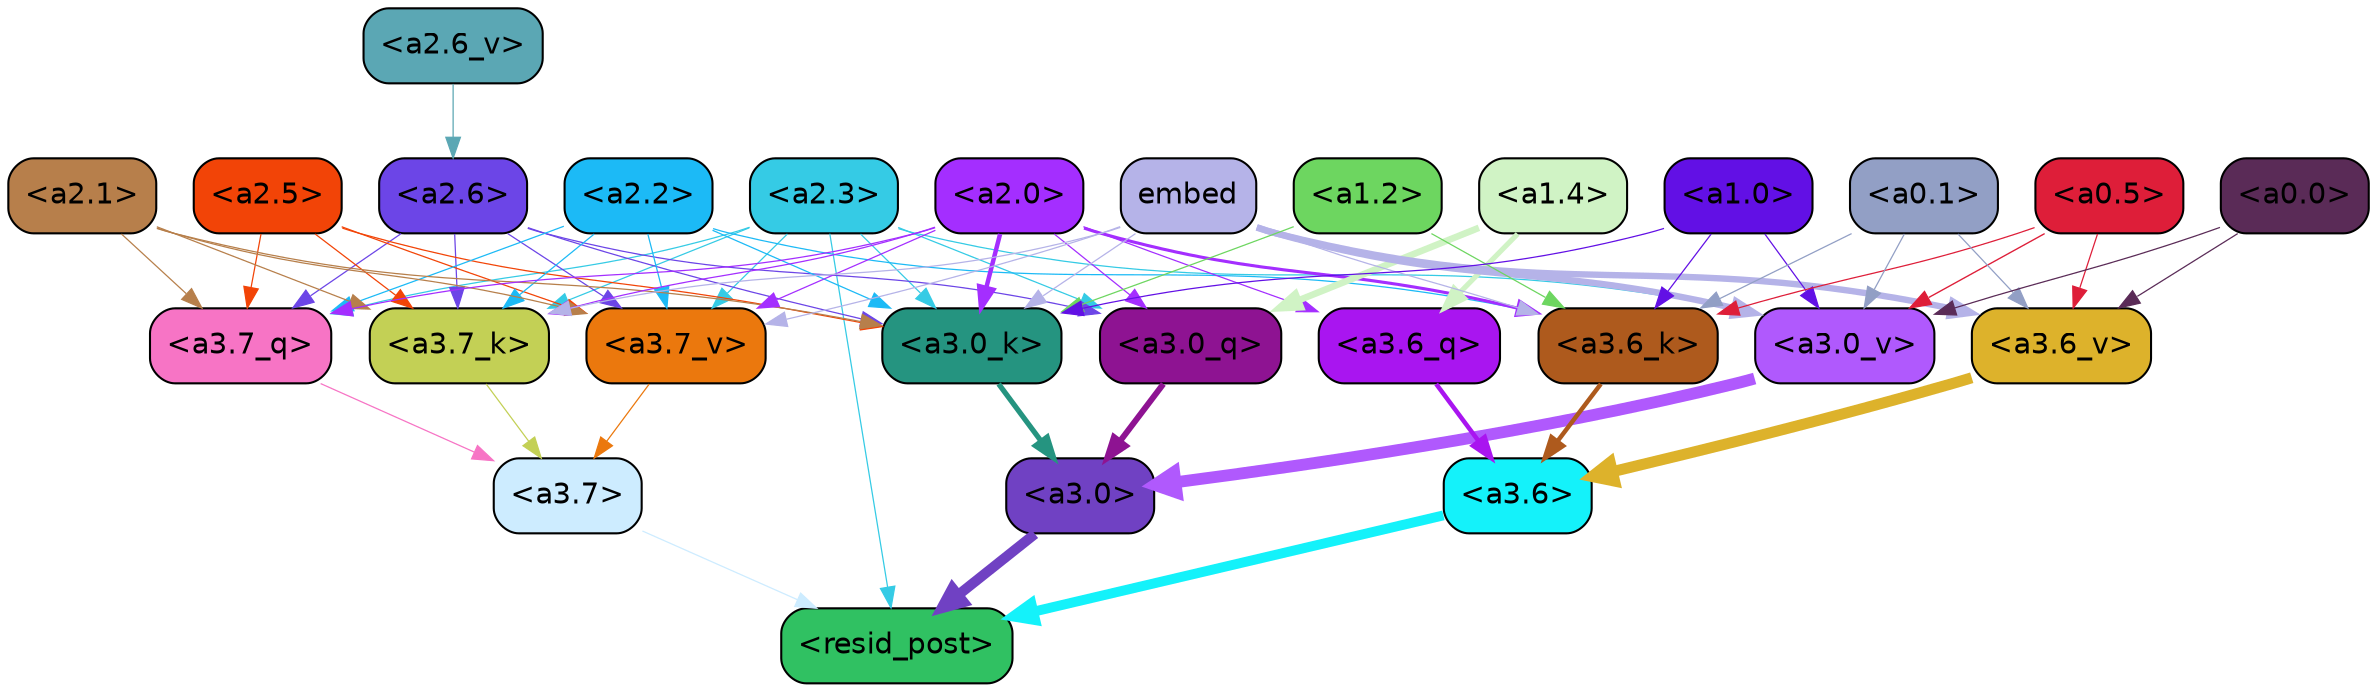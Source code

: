 strict digraph "" {
	graph [bgcolor=transparent,
		layout=dot,
		overlap=false,
		splines=true
	];
	"<a3.7>"	[color=black,
		fillcolor="#cdecff",
		fontname=Helvetica,
		shape=box,
		style="filled, rounded"];
	"<resid_post>"	[color=black,
		fillcolor="#30c162",
		fontname=Helvetica,
		shape=box,
		style="filled, rounded"];
	"<a3.7>" -> "<resid_post>"	[color="#cdecff",
		penwidth=0.6];
	"<a3.6>"	[color=black,
		fillcolor="#14f2fa",
		fontname=Helvetica,
		shape=box,
		style="filled, rounded"];
	"<a3.6>" -> "<resid_post>"	[color="#14f2fa",
		penwidth=4.7534414529800415];
	"<a3.0>"	[color=black,
		fillcolor="#7041c3",
		fontname=Helvetica,
		shape=box,
		style="filled, rounded"];
	"<a3.0>" -> "<resid_post>"	[color="#7041c3",
		penwidth=4.898576855659485];
	"<a2.3>"	[color=black,
		fillcolor="#35cbe5",
		fontname=Helvetica,
		shape=box,
		style="filled, rounded"];
	"<a2.3>" -> "<resid_post>"	[color="#35cbe5",
		penwidth=0.6];
	"<a3.7_q>"	[color=black,
		fillcolor="#f774c5",
		fontname=Helvetica,
		shape=box,
		style="filled, rounded"];
	"<a2.3>" -> "<a3.7_q>"	[color="#35cbe5",
		penwidth=0.6];
	"<a3.0_q>"	[color=black,
		fillcolor="#8e1392",
		fontname=Helvetica,
		shape=box,
		style="filled, rounded"];
	"<a2.3>" -> "<a3.0_q>"	[color="#35cbe5",
		penwidth=0.6];
	"<a3.7_k>"	[color=black,
		fillcolor="#c3d055",
		fontname=Helvetica,
		shape=box,
		style="filled, rounded"];
	"<a2.3>" -> "<a3.7_k>"	[color="#35cbe5",
		penwidth=0.6];
	"<a3.0_k>"	[color=black,
		fillcolor="#259480",
		fontname=Helvetica,
		shape=box,
		style="filled, rounded"];
	"<a2.3>" -> "<a3.0_k>"	[color="#35cbe5",
		penwidth=0.6];
	"<a3.7_v>"	[color=black,
		fillcolor="#eb780d",
		fontname=Helvetica,
		shape=box,
		style="filled, rounded"];
	"<a2.3>" -> "<a3.7_v>"	[color="#35cbe5",
		penwidth=0.6];
	"<a3.0_v>"	[color=black,
		fillcolor="#b059fd",
		fontname=Helvetica,
		shape=box,
		style="filled, rounded"];
	"<a2.3>" -> "<a3.0_v>"	[color="#35cbe5",
		penwidth=0.6];
	"<a3.7_q>" -> "<a3.7>"	[color="#f774c5",
		penwidth=0.6];
	"<a3.6_q>"	[color=black,
		fillcolor="#a915f0",
		fontname=Helvetica,
		shape=box,
		style="filled, rounded"];
	"<a3.6_q>" -> "<a3.6>"	[color="#a915f0",
		penwidth=2.160832464694977];
	"<a3.0_q>" -> "<a3.0>"	[color="#8e1392",
		penwidth=2.870753765106201];
	"<a3.7_k>" -> "<a3.7>"	[color="#c3d055",
		penwidth=0.6];
	"<a3.6_k>"	[color=black,
		fillcolor="#ae5a1d",
		fontname=Helvetica,
		shape=box,
		style="filled, rounded"];
	"<a3.6_k>" -> "<a3.6>"	[color="#ae5a1d",
		penwidth=2.13908451795578];
	"<a3.0_k>" -> "<a3.0>"	[color="#259480",
		penwidth=2.520303964614868];
	"<a3.7_v>" -> "<a3.7>"	[color="#eb780d",
		penwidth=0.6];
	"<a3.6_v>"	[color=black,
		fillcolor="#ddb22b",
		fontname=Helvetica,
		shape=box,
		style="filled, rounded"];
	"<a3.6_v>" -> "<a3.6>"	[color="#ddb22b",
		penwidth=5.297133803367615];
	"<a3.0_v>" -> "<a3.0>"	[color="#b059fd",
		penwidth=5.680712580680847];
	"<a2.6>"	[color=black,
		fillcolor="#6c45e7",
		fontname=Helvetica,
		shape=box,
		style="filled, rounded"];
	"<a2.6>" -> "<a3.7_q>"	[color="#6c45e7",
		penwidth=0.6];
	"<a2.6>" -> "<a3.0_q>"	[color="#6c45e7",
		penwidth=0.6];
	"<a2.6>" -> "<a3.7_k>"	[color="#6c45e7",
		penwidth=0.6];
	"<a2.6>" -> "<a3.0_k>"	[color="#6c45e7",
		penwidth=0.6];
	"<a2.6>" -> "<a3.7_v>"	[color="#6c45e7",
		penwidth=0.6];
	"<a2.5>"	[color=black,
		fillcolor="#f24407",
		fontname=Helvetica,
		shape=box,
		style="filled, rounded"];
	"<a2.5>" -> "<a3.7_q>"	[color="#f24407",
		penwidth=0.6];
	"<a2.5>" -> "<a3.7_k>"	[color="#f24407",
		penwidth=0.6];
	"<a2.5>" -> "<a3.0_k>"	[color="#f24407",
		penwidth=0.6];
	"<a2.5>" -> "<a3.7_v>"	[color="#f24407",
		penwidth=0.6];
	"<a2.2>"	[color=black,
		fillcolor="#1cbaf6",
		fontname=Helvetica,
		shape=box,
		style="filled, rounded"];
	"<a2.2>" -> "<a3.7_q>"	[color="#1cbaf6",
		penwidth=0.6];
	"<a2.2>" -> "<a3.7_k>"	[color="#1cbaf6",
		penwidth=0.6];
	"<a2.2>" -> "<a3.6_k>"	[color="#1cbaf6",
		penwidth=0.6];
	"<a2.2>" -> "<a3.0_k>"	[color="#1cbaf6",
		penwidth=0.6];
	"<a2.2>" -> "<a3.7_v>"	[color="#1cbaf6",
		penwidth=0.6];
	"<a2.1>"	[color=black,
		fillcolor="#b77f4b",
		fontname=Helvetica,
		shape=box,
		style="filled, rounded"];
	"<a2.1>" -> "<a3.7_q>"	[color="#b77f4b",
		penwidth=0.6];
	"<a2.1>" -> "<a3.7_k>"	[color="#b77f4b",
		penwidth=0.6];
	"<a2.1>" -> "<a3.0_k>"	[color="#b77f4b",
		penwidth=0.6];
	"<a2.1>" -> "<a3.7_v>"	[color="#b77f4b",
		penwidth=0.6];
	"<a2.0>"	[color=black,
		fillcolor="#a42eff",
		fontname=Helvetica,
		shape=box,
		style="filled, rounded"];
	"<a2.0>" -> "<a3.7_q>"	[color="#a42eff",
		penwidth=0.6];
	"<a2.0>" -> "<a3.6_q>"	[color="#a42eff",
		penwidth=0.6];
	"<a2.0>" -> "<a3.0_q>"	[color="#a42eff",
		penwidth=0.6];
	"<a2.0>" -> "<a3.7_k>"	[color="#a42eff",
		penwidth=0.6];
	"<a2.0>" -> "<a3.6_k>"	[color="#a42eff",
		penwidth=1.4855384826660156];
	"<a2.0>" -> "<a3.0_k>"	[color="#a42eff",
		penwidth=2.142689883708954];
	"<a2.0>" -> "<a3.7_v>"	[color="#a42eff",
		penwidth=0.6];
	"<a1.4>"	[color=black,
		fillcolor="#d0f3c5",
		fontname=Helvetica,
		shape=box,
		style="filled, rounded"];
	"<a1.4>" -> "<a3.6_q>"	[color="#d0f3c5",
		penwidth=2.4767253398895264];
	"<a1.4>" -> "<a3.0_q>"	[color="#d0f3c5",
		penwidth=3.192750334739685];
	embed	[color=black,
		fillcolor="#b5b3e8",
		fontname=Helvetica,
		shape=box,
		style="filled, rounded"];
	embed -> "<a3.7_k>"	[color="#b5b3e8",
		penwidth=0.6];
	embed -> "<a3.6_k>"	[color="#b5b3e8",
		penwidth=0.6];
	embed -> "<a3.0_k>"	[color="#b5b3e8",
		penwidth=0.6015868484973907];
	embed -> "<a3.7_v>"	[color="#b5b3e8",
		penwidth=0.6];
	embed -> "<a3.6_v>"	[color="#b5b3e8",
		penwidth=3.067279100418091];
	embed -> "<a3.0_v>"	[color="#b5b3e8",
		penwidth=3.0891895294189453];
	"<a1.2>"	[color=black,
		fillcolor="#6dd660",
		fontname=Helvetica,
		shape=box,
		style="filled, rounded"];
	"<a1.2>" -> "<a3.6_k>"	[color="#6dd660",
		penwidth=0.6];
	"<a1.2>" -> "<a3.0_k>"	[color="#6dd660",
		penwidth=0.6];
	"<a1.0>"	[color=black,
		fillcolor="#6210e5",
		fontname=Helvetica,
		shape=box,
		style="filled, rounded"];
	"<a1.0>" -> "<a3.6_k>"	[color="#6210e5",
		penwidth=0.6];
	"<a1.0>" -> "<a3.0_k>"	[color="#6210e5",
		penwidth=0.6];
	"<a1.0>" -> "<a3.0_v>"	[color="#6210e5",
		penwidth=0.6];
	"<a0.5>"	[color=black,
		fillcolor="#de1e39",
		fontname=Helvetica,
		shape=box,
		style="filled, rounded"];
	"<a0.5>" -> "<a3.6_k>"	[color="#de1e39",
		penwidth=0.6];
	"<a0.5>" -> "<a3.6_v>"	[color="#de1e39",
		penwidth=0.6];
	"<a0.5>" -> "<a3.0_v>"	[color="#de1e39",
		penwidth=0.6549575447570533];
	"<a0.1>"	[color=black,
		fillcolor="#929fc5",
		fontname=Helvetica,
		shape=box,
		style="filled, rounded"];
	"<a0.1>" -> "<a3.6_k>"	[color="#929fc5",
		penwidth=0.6];
	"<a0.1>" -> "<a3.6_v>"	[color="#929fc5",
		penwidth=0.6];
	"<a0.1>" -> "<a3.0_v>"	[color="#929fc5",
		penwidth=0.6];
	"<a0.0>"	[color=black,
		fillcolor="#5a2b57",
		fontname=Helvetica,
		shape=box,
		style="filled, rounded"];
	"<a0.0>" -> "<a3.6_v>"	[color="#5a2b57",
		penwidth=0.6];
	"<a0.0>" -> "<a3.0_v>"	[color="#5a2b57",
		penwidth=0.6];
	"<a2.6_v>"	[color=black,
		fillcolor="#5ba7b4",
		fontname=Helvetica,
		shape=box,
		style="filled, rounded"];
	"<a2.6_v>" -> "<a2.6>"	[color="#5ba7b4",
		penwidth=0.6];
}
